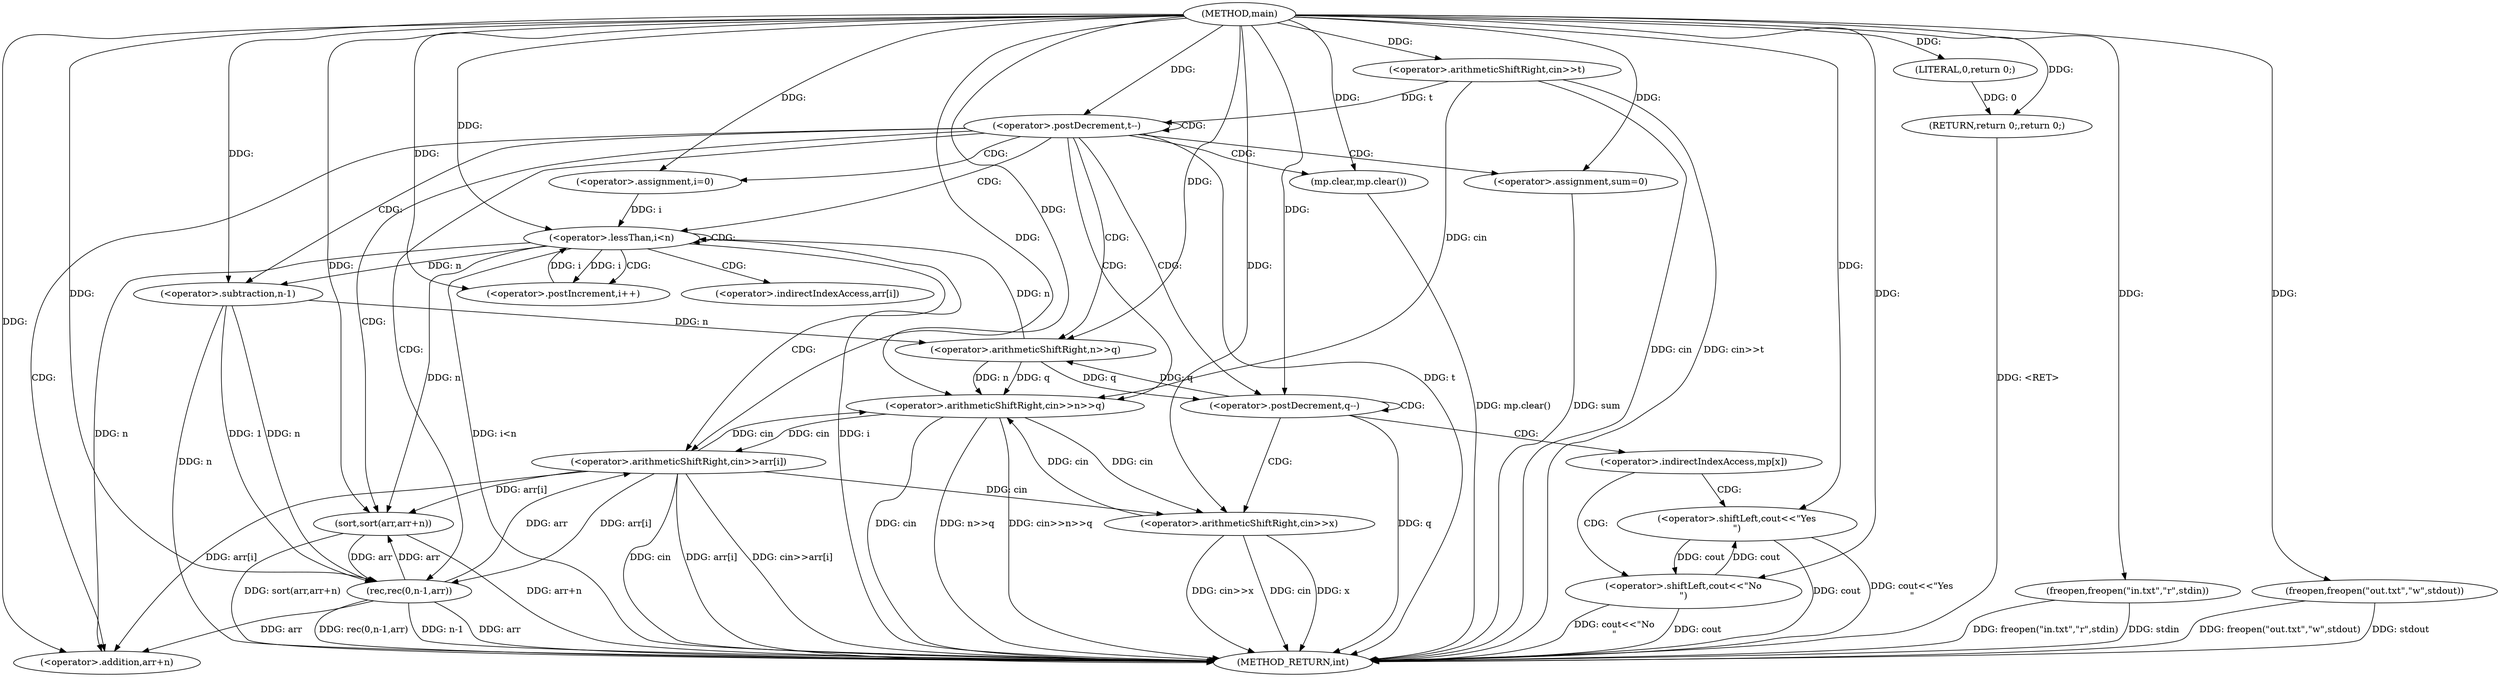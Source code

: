 digraph "main" {  
"1000194" [label = "(METHOD,main)" ]
"1000275" [label = "(METHOD_RETURN,int)" ]
"1000196" [label = "(freopen,freopen(\"in.txt\",\"r\",stdin))" ]
"1000200" [label = "(freopen,freopen(\"out.txt\",\"w\",stdout))" ]
"1000205" [label = "(<operator>.arithmeticShiftRight,cin>>t)" ]
"1000273" [label = "(RETURN,return 0;,return 0;)" ]
"1000209" [label = "(<operator>.postDecrement,t--)" ]
"1000274" [label = "(LITERAL,0,return 0;)" ]
"1000214" [label = "(<operator>.arithmeticShiftRight,cin>>n>>q)" ]
"1000221" [label = "(<operator>.assignment,sum=0)" ]
"1000240" [label = "(sort,sort(arr,arr+n))" ]
"1000245" [label = "(rec,rec(0,n-1,arr))" ]
"1000272" [label = "(mp.clear,mp.clear())" ]
"1000226" [label = "(<operator>.assignment,i=0)" ]
"1000229" [label = "(<operator>.lessThan,i<n)" ]
"1000232" [label = "(<operator>.postIncrement,i++)" ]
"1000252" [label = "(<operator>.postDecrement,q--)" ]
"1000216" [label = "(<operator>.arithmeticShiftRight,n>>q)" ]
"1000235" [label = "(<operator>.arithmeticShiftRight,cin>>arr[i])" ]
"1000242" [label = "(<operator>.addition,arr+n)" ]
"1000247" [label = "(<operator>.subtraction,n-1)" ]
"1000256" [label = "(<operator>.arithmeticShiftRight,cin>>x)" ]
"1000264" [label = "(<operator>.shiftLeft,cout<<\"Yes\n\")" ]
"1000269" [label = "(<operator>.shiftLeft,cout<<\"No\n\")" ]
"1000237" [label = "(<operator>.indirectIndexAccess,arr[i])" ]
"1000260" [label = "(<operator>.indirectIndexAccess,mp[x])" ]
  "1000273" -> "1000275"  [ label = "DDG: <RET>"] 
  "1000196" -> "1000275"  [ label = "DDG: freopen(\"in.txt\",\"r\",stdin)"] 
  "1000200" -> "1000275"  [ label = "DDG: freopen(\"out.txt\",\"w\",stdout)"] 
  "1000205" -> "1000275"  [ label = "DDG: cin"] 
  "1000205" -> "1000275"  [ label = "DDG: cin>>t"] 
  "1000209" -> "1000275"  [ label = "DDG: t"] 
  "1000214" -> "1000275"  [ label = "DDG: cin"] 
  "1000214" -> "1000275"  [ label = "DDG: n>>q"] 
  "1000214" -> "1000275"  [ label = "DDG: cin>>n>>q"] 
  "1000221" -> "1000275"  [ label = "DDG: sum"] 
  "1000229" -> "1000275"  [ label = "DDG: i"] 
  "1000229" -> "1000275"  [ label = "DDG: i<n"] 
  "1000240" -> "1000275"  [ label = "DDG: arr+n"] 
  "1000240" -> "1000275"  [ label = "DDG: sort(arr,arr+n)"] 
  "1000247" -> "1000275"  [ label = "DDG: n"] 
  "1000245" -> "1000275"  [ label = "DDG: n-1"] 
  "1000245" -> "1000275"  [ label = "DDG: arr"] 
  "1000245" -> "1000275"  [ label = "DDG: rec(0,n-1,arr)"] 
  "1000252" -> "1000275"  [ label = "DDG: q"] 
  "1000272" -> "1000275"  [ label = "DDG: mp.clear()"] 
  "1000256" -> "1000275"  [ label = "DDG: cin"] 
  "1000256" -> "1000275"  [ label = "DDG: x"] 
  "1000256" -> "1000275"  [ label = "DDG: cin>>x"] 
  "1000269" -> "1000275"  [ label = "DDG: cout"] 
  "1000269" -> "1000275"  [ label = "DDG: cout<<\"No\n\""] 
  "1000264" -> "1000275"  [ label = "DDG: cout"] 
  "1000264" -> "1000275"  [ label = "DDG: cout<<\"Yes\n\""] 
  "1000235" -> "1000275"  [ label = "DDG: cin"] 
  "1000235" -> "1000275"  [ label = "DDG: arr[i]"] 
  "1000235" -> "1000275"  [ label = "DDG: cin>>arr[i]"] 
  "1000196" -> "1000275"  [ label = "DDG: stdin"] 
  "1000200" -> "1000275"  [ label = "DDG: stdout"] 
  "1000274" -> "1000273"  [ label = "DDG: 0"] 
  "1000194" -> "1000273"  [ label = "DDG: "] 
  "1000194" -> "1000196"  [ label = "DDG: "] 
  "1000194" -> "1000200"  [ label = "DDG: "] 
  "1000194" -> "1000205"  [ label = "DDG: "] 
  "1000194" -> "1000274"  [ label = "DDG: "] 
  "1000205" -> "1000209"  [ label = "DDG: t"] 
  "1000194" -> "1000209"  [ label = "DDG: "] 
  "1000194" -> "1000221"  [ label = "DDG: "] 
  "1000194" -> "1000272"  [ label = "DDG: "] 
  "1000205" -> "1000214"  [ label = "DDG: cin"] 
  "1000256" -> "1000214"  [ label = "DDG: cin"] 
  "1000235" -> "1000214"  [ label = "DDG: cin"] 
  "1000194" -> "1000214"  [ label = "DDG: "] 
  "1000216" -> "1000214"  [ label = "DDG: q"] 
  "1000216" -> "1000214"  [ label = "DDG: n"] 
  "1000194" -> "1000226"  [ label = "DDG: "] 
  "1000235" -> "1000240"  [ label = "DDG: arr[i]"] 
  "1000194" -> "1000240"  [ label = "DDG: "] 
  "1000245" -> "1000240"  [ label = "DDG: arr"] 
  "1000229" -> "1000240"  [ label = "DDG: n"] 
  "1000194" -> "1000245"  [ label = "DDG: "] 
  "1000247" -> "1000245"  [ label = "DDG: n"] 
  "1000247" -> "1000245"  [ label = "DDG: 1"] 
  "1000240" -> "1000245"  [ label = "DDG: arr"] 
  "1000235" -> "1000245"  [ label = "DDG: arr[i]"] 
  "1000247" -> "1000216"  [ label = "DDG: n"] 
  "1000194" -> "1000216"  [ label = "DDG: "] 
  "1000252" -> "1000216"  [ label = "DDG: q"] 
  "1000226" -> "1000229"  [ label = "DDG: i"] 
  "1000232" -> "1000229"  [ label = "DDG: i"] 
  "1000194" -> "1000229"  [ label = "DDG: "] 
  "1000216" -> "1000229"  [ label = "DDG: n"] 
  "1000229" -> "1000232"  [ label = "DDG: i"] 
  "1000194" -> "1000232"  [ label = "DDG: "] 
  "1000245" -> "1000242"  [ label = "DDG: arr"] 
  "1000235" -> "1000242"  [ label = "DDG: arr[i]"] 
  "1000194" -> "1000242"  [ label = "DDG: "] 
  "1000229" -> "1000242"  [ label = "DDG: n"] 
  "1000194" -> "1000247"  [ label = "DDG: "] 
  "1000229" -> "1000247"  [ label = "DDG: n"] 
  "1000216" -> "1000252"  [ label = "DDG: q"] 
  "1000194" -> "1000252"  [ label = "DDG: "] 
  "1000214" -> "1000235"  [ label = "DDG: cin"] 
  "1000194" -> "1000235"  [ label = "DDG: "] 
  "1000245" -> "1000235"  [ label = "DDG: arr"] 
  "1000214" -> "1000256"  [ label = "DDG: cin"] 
  "1000235" -> "1000256"  [ label = "DDG: cin"] 
  "1000194" -> "1000256"  [ label = "DDG: "] 
  "1000269" -> "1000264"  [ label = "DDG: cout"] 
  "1000194" -> "1000264"  [ label = "DDG: "] 
  "1000264" -> "1000269"  [ label = "DDG: cout"] 
  "1000194" -> "1000269"  [ label = "DDG: "] 
  "1000209" -> "1000247"  [ label = "CDG: "] 
  "1000209" -> "1000221"  [ label = "CDG: "] 
  "1000209" -> "1000229"  [ label = "CDG: "] 
  "1000209" -> "1000216"  [ label = "CDG: "] 
  "1000209" -> "1000272"  [ label = "CDG: "] 
  "1000209" -> "1000242"  [ label = "CDG: "] 
  "1000209" -> "1000252"  [ label = "CDG: "] 
  "1000209" -> "1000214"  [ label = "CDG: "] 
  "1000209" -> "1000240"  [ label = "CDG: "] 
  "1000209" -> "1000209"  [ label = "CDG: "] 
  "1000209" -> "1000245"  [ label = "CDG: "] 
  "1000209" -> "1000226"  [ label = "CDG: "] 
  "1000229" -> "1000229"  [ label = "CDG: "] 
  "1000229" -> "1000235"  [ label = "CDG: "] 
  "1000229" -> "1000237"  [ label = "CDG: "] 
  "1000229" -> "1000232"  [ label = "CDG: "] 
  "1000252" -> "1000260"  [ label = "CDG: "] 
  "1000252" -> "1000252"  [ label = "CDG: "] 
  "1000252" -> "1000256"  [ label = "CDG: "] 
  "1000260" -> "1000269"  [ label = "CDG: "] 
  "1000260" -> "1000264"  [ label = "CDG: "] 
}
